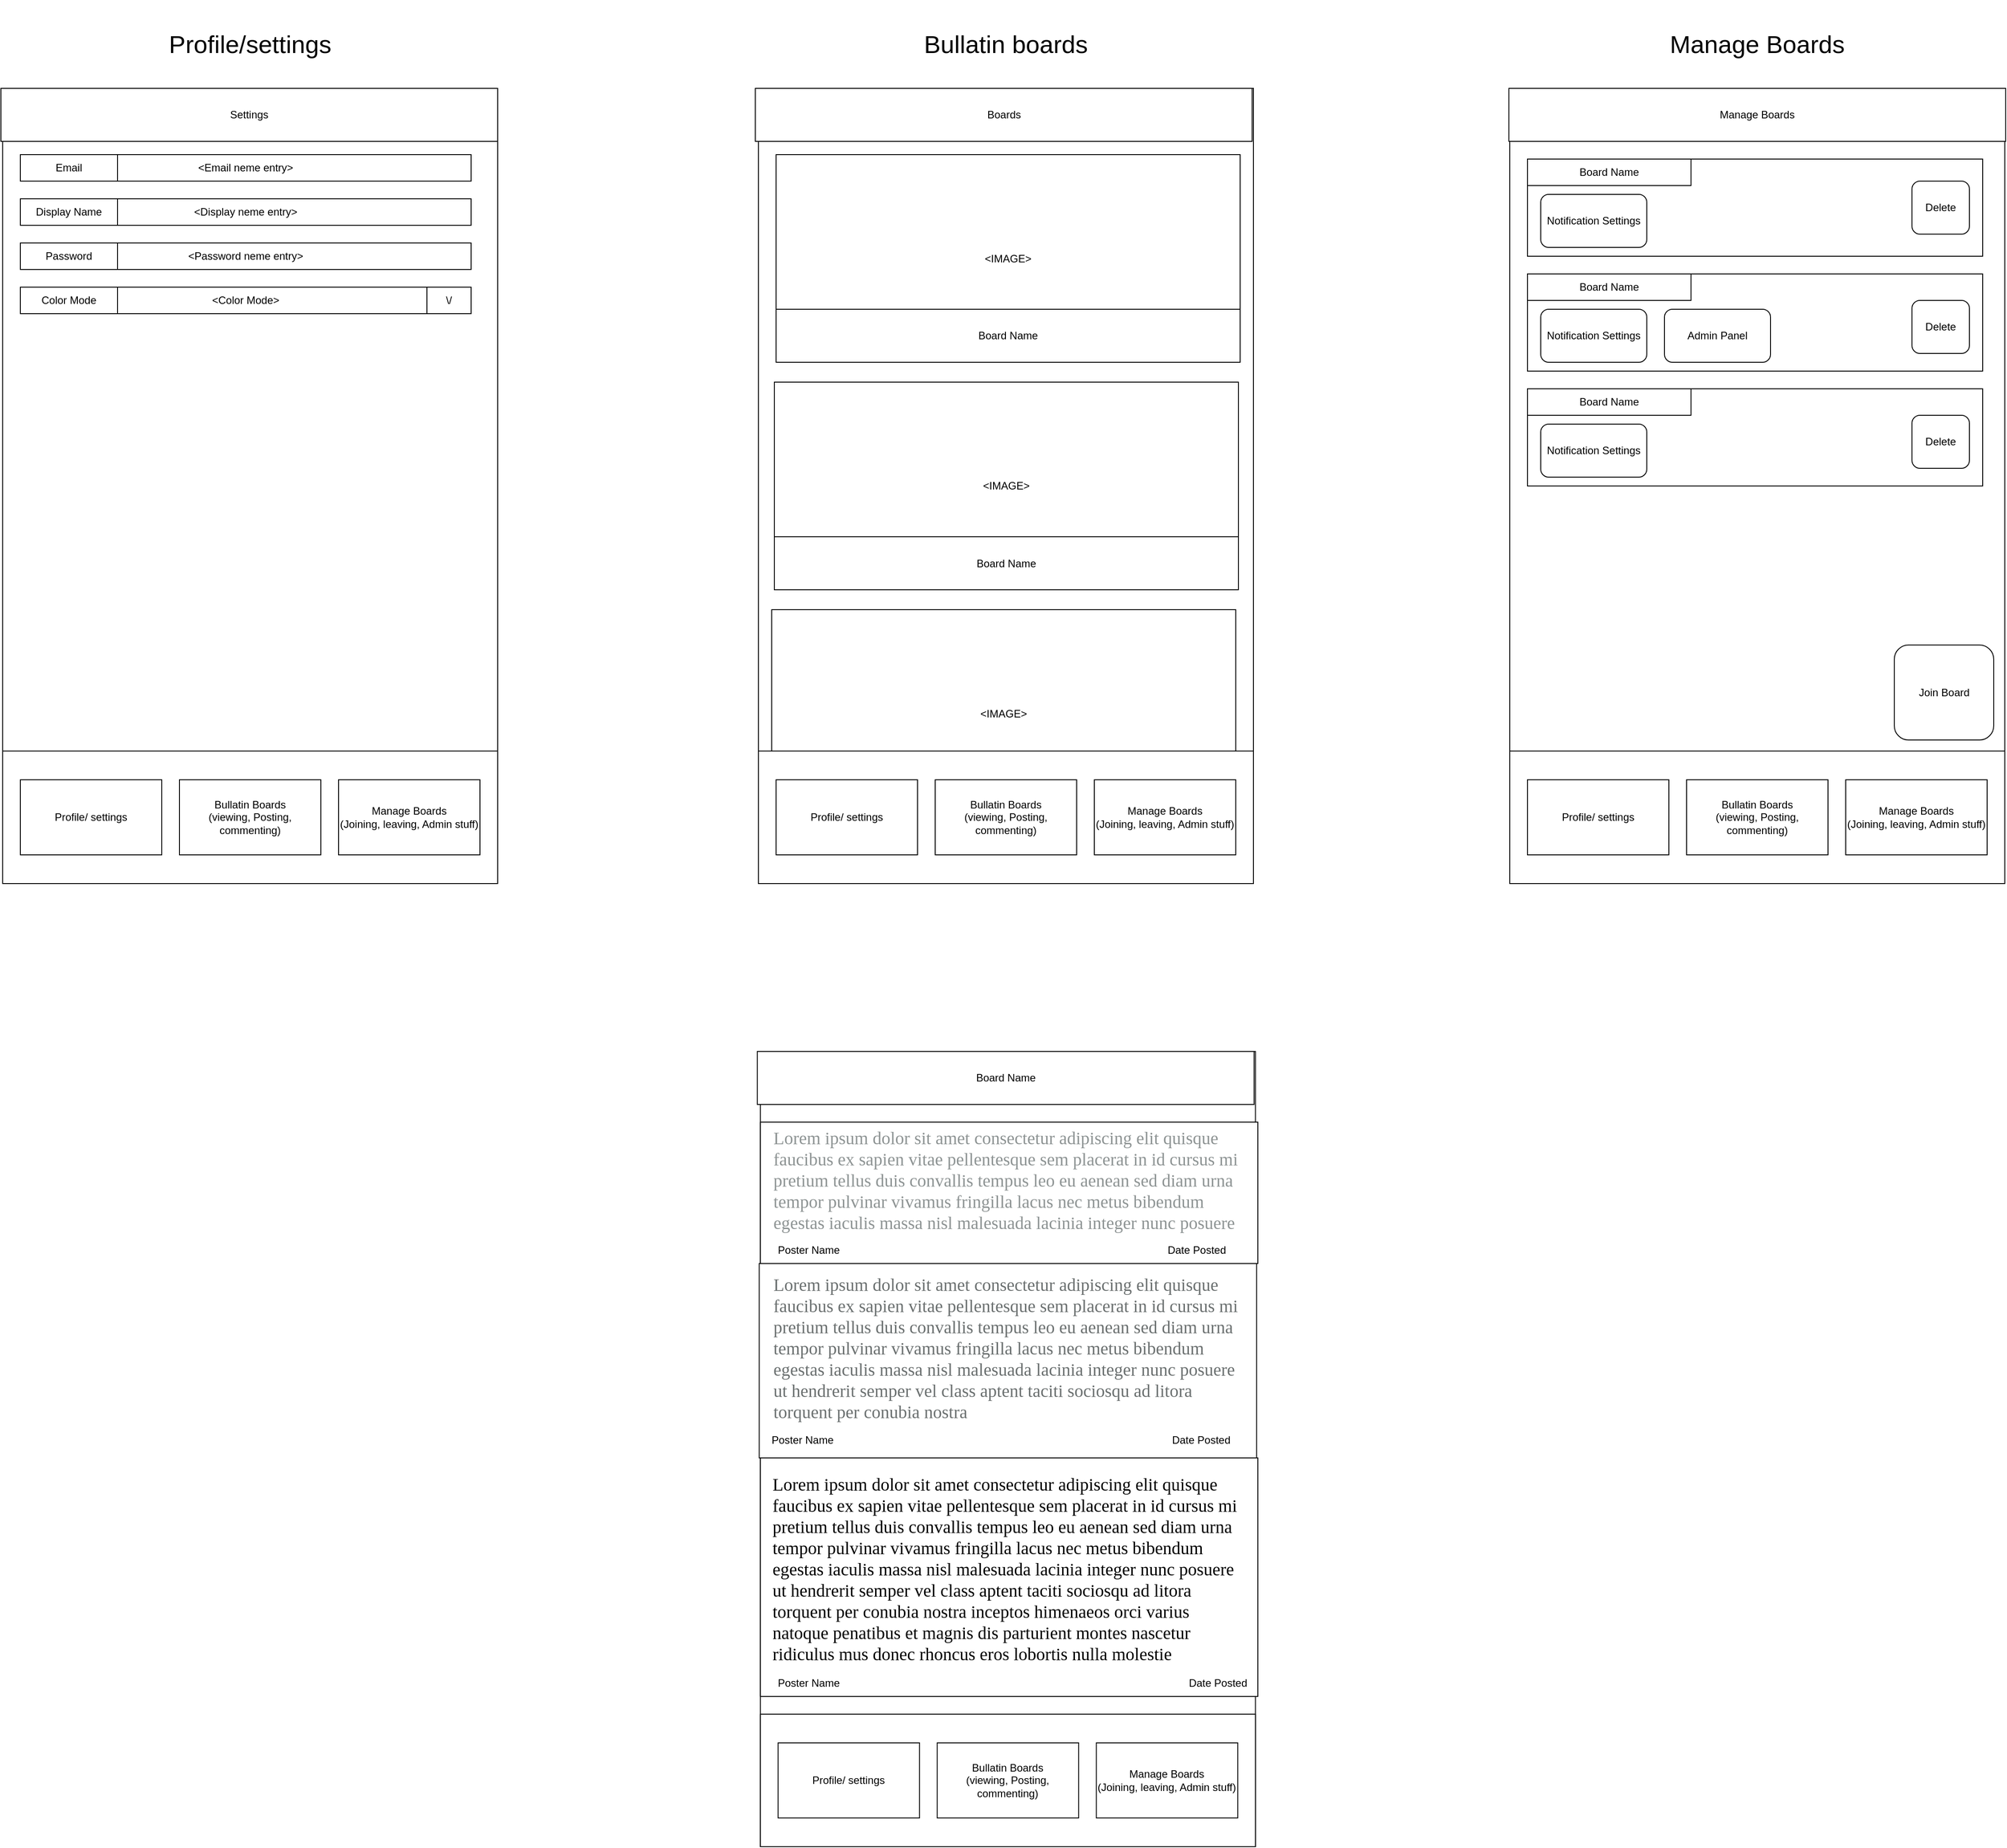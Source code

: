 <mxfile version="28.2.7">
  <diagram name="Page-1" id="SOlFlyfjOO-dBJVGRrxH">
    <mxGraphModel dx="3373" dy="885" grid="1" gridSize="10" guides="1" tooltips="1" connect="1" arrows="1" fold="1" page="1" pageScale="1" pageWidth="850" pageHeight="1100" math="0" shadow="0">
      <root>
        <mxCell id="0" />
        <mxCell id="1" parent="0" />
        <mxCell id="_J2RjnSsxhkKm4yS8eHT-7" value="" style="rounded=0;whiteSpace=wrap;html=1;" parent="1" vertex="1">
          <mxGeometry x="-1560" y="120" width="560" height="900" as="geometry" />
        </mxCell>
        <mxCell id="_J2RjnSsxhkKm4yS8eHT-8" value="" style="rounded=0;whiteSpace=wrap;html=1;" parent="1" vertex="1">
          <mxGeometry x="-1560" y="870" width="560" height="150" as="geometry" />
        </mxCell>
        <mxCell id="_J2RjnSsxhkKm4yS8eHT-9" value="Profile/ settings" style="rounded=0;whiteSpace=wrap;html=1;" parent="1" vertex="1">
          <mxGeometry x="-1540" y="902.5" width="160" height="85" as="geometry" />
        </mxCell>
        <mxCell id="_J2RjnSsxhkKm4yS8eHT-10" value="&lt;div&gt;Bullatin Boards&lt;/div&gt;(viewing, Posting, commenting)" style="rounded=0;whiteSpace=wrap;html=1;" parent="1" vertex="1">
          <mxGeometry x="-1360" y="902.5" width="160" height="85" as="geometry" />
        </mxCell>
        <mxCell id="_J2RjnSsxhkKm4yS8eHT-11" value="&lt;div&gt;Manage Boards&lt;/div&gt;&lt;div&gt;(Joining, leaving, Admin stuff)&lt;/div&gt;" style="rounded=0;whiteSpace=wrap;html=1;" parent="1" vertex="1">
          <mxGeometry x="-1180" y="902.5" width="160" height="85" as="geometry" />
        </mxCell>
        <mxCell id="_J2RjnSsxhkKm4yS8eHT-12" value="&lt;div&gt;&lt;font style=&quot;font-size: 28px;&quot;&gt;Profile/settings&lt;/font&gt;&lt;/div&gt;" style="text;html=1;whiteSpace=wrap;strokeColor=none;fillColor=none;align=center;verticalAlign=middle;rounded=0;" parent="1" vertex="1">
          <mxGeometry x="-1420" y="20" width="280" height="100" as="geometry" />
        </mxCell>
        <mxCell id="_J2RjnSsxhkKm4yS8eHT-13" value="" style="rounded=0;whiteSpace=wrap;html=1;" parent="1" vertex="1">
          <mxGeometry x="-705" y="120" width="560" height="900" as="geometry" />
        </mxCell>
        <mxCell id="_J2RjnSsxhkKm4yS8eHT-19" value="" style="rounded=0;whiteSpace=wrap;html=1;" parent="1" vertex="1">
          <mxGeometry x="145" y="120" width="560" height="900" as="geometry" />
        </mxCell>
        <mxCell id="_J2RjnSsxhkKm4yS8eHT-20" value="" style="rounded=0;whiteSpace=wrap;html=1;" parent="1" vertex="1">
          <mxGeometry x="145" y="870" width="560" height="150" as="geometry" />
        </mxCell>
        <mxCell id="_J2RjnSsxhkKm4yS8eHT-21" value="Profile/ settings" style="rounded=0;whiteSpace=wrap;html=1;" parent="1" vertex="1">
          <mxGeometry x="165" y="902.5" width="160" height="85" as="geometry" />
        </mxCell>
        <mxCell id="_J2RjnSsxhkKm4yS8eHT-22" value="&lt;div&gt;Bullatin Boards&lt;/div&gt;(viewing, Posting, commenting)" style="rounded=0;whiteSpace=wrap;html=1;" parent="1" vertex="1">
          <mxGeometry x="345" y="902.5" width="160" height="85" as="geometry" />
        </mxCell>
        <mxCell id="_J2RjnSsxhkKm4yS8eHT-23" value="&lt;div&gt;Manage Boards&lt;/div&gt;&lt;div&gt;(Joining, leaving, Admin stuff)&lt;/div&gt;" style="rounded=0;whiteSpace=wrap;html=1;" parent="1" vertex="1">
          <mxGeometry x="525" y="902.5" width="160" height="85" as="geometry" />
        </mxCell>
        <mxCell id="_J2RjnSsxhkKm4yS8eHT-25" value="&lt;div&gt;&lt;font style=&quot;font-size: 28px;&quot;&gt;Bullatin boards&lt;/font&gt;&lt;/div&gt;" style="text;html=1;whiteSpace=wrap;strokeColor=none;fillColor=none;align=center;verticalAlign=middle;rounded=0;" parent="1" vertex="1">
          <mxGeometry x="-565" y="20" width="280" height="100" as="geometry" />
        </mxCell>
        <mxCell id="_J2RjnSsxhkKm4yS8eHT-26" value="&lt;font style=&quot;font-size: 28px;&quot;&gt;Manage Boards&lt;/font&gt;" style="text;html=1;whiteSpace=wrap;strokeColor=none;fillColor=none;align=center;verticalAlign=middle;rounded=0;" parent="1" vertex="1">
          <mxGeometry x="285" y="20" width="280" height="100" as="geometry" />
        </mxCell>
        <mxCell id="_J2RjnSsxhkKm4yS8eHT-31" value="&lt;div&gt;&amp;lt;Email neme entry&amp;gt;&lt;/div&gt;" style="rounded=0;whiteSpace=wrap;html=1;" parent="1" vertex="1">
          <mxGeometry x="-1540" y="195" width="510" height="30" as="geometry" />
        </mxCell>
        <mxCell id="_J2RjnSsxhkKm4yS8eHT-32" value="&amp;lt;Display neme entry&amp;gt;" style="rounded=0;whiteSpace=wrap;html=1;" parent="1" vertex="1">
          <mxGeometry x="-1540" y="245" width="510" height="30" as="geometry" />
        </mxCell>
        <mxCell id="_J2RjnSsxhkKm4yS8eHT-33" value="&amp;lt;Password neme entry&amp;gt;" style="rounded=0;whiteSpace=wrap;html=1;" parent="1" vertex="1">
          <mxGeometry x="-1540" y="295" width="510" height="30" as="geometry" />
        </mxCell>
        <mxCell id="_J2RjnSsxhkKm4yS8eHT-37" value="Email" style="rounded=0;whiteSpace=wrap;html=1;" parent="1" vertex="1">
          <mxGeometry x="-1540" y="195" width="110" height="30" as="geometry" />
        </mxCell>
        <mxCell id="_J2RjnSsxhkKm4yS8eHT-38" value="&lt;div&gt;Display Name&lt;/div&gt;" style="rounded=0;whiteSpace=wrap;html=1;" parent="1" vertex="1">
          <mxGeometry x="-1540" y="245" width="110" height="30" as="geometry" />
        </mxCell>
        <mxCell id="_J2RjnSsxhkKm4yS8eHT-39" value="Password" style="rounded=0;whiteSpace=wrap;html=1;" parent="1" vertex="1">
          <mxGeometry x="-1540" y="295" width="110" height="30" as="geometry" />
        </mxCell>
        <mxCell id="_J2RjnSsxhkKm4yS8eHT-44" value="&amp;lt;Color Mode&amp;gt;" style="rounded=0;whiteSpace=wrap;html=1;" parent="1" vertex="1">
          <mxGeometry x="-1540" y="345" width="510" height="30" as="geometry" />
        </mxCell>
        <mxCell id="_J2RjnSsxhkKm4yS8eHT-45" value="Color Mode" style="rounded=0;whiteSpace=wrap;html=1;" parent="1" vertex="1">
          <mxGeometry x="-1540" y="345" width="110" height="30" as="geometry" />
        </mxCell>
        <mxCell id="_J2RjnSsxhkKm4yS8eHT-46" value="\/" style="rounded=0;whiteSpace=wrap;html=1;" parent="1" vertex="1">
          <mxGeometry x="-1080" y="345" width="50" height="30" as="geometry" />
        </mxCell>
        <mxCell id="_J2RjnSsxhkKm4yS8eHT-48" value="&amp;lt;IMAGE&amp;gt;" style="rounded=0;whiteSpace=wrap;html=1;" parent="1" vertex="1">
          <mxGeometry x="-685" y="195" width="525" height="235" as="geometry" />
        </mxCell>
        <mxCell id="_J2RjnSsxhkKm4yS8eHT-55" value="Manage Boards" style="rounded=0;whiteSpace=wrap;html=1;" parent="1" vertex="1">
          <mxGeometry x="144" y="120" width="562" height="60" as="geometry" />
        </mxCell>
        <mxCell id="_J2RjnSsxhkKm4yS8eHT-56" value="Board Name" style="rounded=0;whiteSpace=wrap;html=1;" parent="1" vertex="1">
          <mxGeometry x="-685" y="370" width="525" height="60" as="geometry" />
        </mxCell>
        <mxCell id="_J2RjnSsxhkKm4yS8eHT-71" value="&amp;lt;IMAGE&amp;gt;" style="rounded=0;whiteSpace=wrap;html=1;" parent="1" vertex="1">
          <mxGeometry x="-687" y="452.5" width="525" height="235" as="geometry" />
        </mxCell>
        <mxCell id="_J2RjnSsxhkKm4yS8eHT-72" value="Board Name" style="rounded=0;whiteSpace=wrap;html=1;" parent="1" vertex="1">
          <mxGeometry x="-687" y="627.5" width="525" height="60" as="geometry" />
        </mxCell>
        <mxCell id="_J2RjnSsxhkKm4yS8eHT-73" value="&amp;lt;IMAGE&amp;gt;" style="rounded=0;whiteSpace=wrap;html=1;" parent="1" vertex="1">
          <mxGeometry x="-690" y="710" width="525" height="235" as="geometry" />
        </mxCell>
        <mxCell id="_J2RjnSsxhkKm4yS8eHT-74" value="Board Name" style="rounded=0;whiteSpace=wrap;html=1;" parent="1" vertex="1">
          <mxGeometry x="-690" y="885" width="525" height="60" as="geometry" />
        </mxCell>
        <mxCell id="_J2RjnSsxhkKm4yS8eHT-14" value="" style="rounded=0;whiteSpace=wrap;html=1;" parent="1" vertex="1">
          <mxGeometry x="-705" y="870" width="560" height="150" as="geometry" />
        </mxCell>
        <mxCell id="_J2RjnSsxhkKm4yS8eHT-15" value="Profile/ settings" style="rounded=0;whiteSpace=wrap;html=1;" parent="1" vertex="1">
          <mxGeometry x="-685" y="902.5" width="160" height="85" as="geometry" />
        </mxCell>
        <mxCell id="_J2RjnSsxhkKm4yS8eHT-16" value="&lt;div&gt;Bullatin Boards&lt;/div&gt;(viewing, Posting, commenting)" style="rounded=0;whiteSpace=wrap;html=1;" parent="1" vertex="1">
          <mxGeometry x="-505" y="902.5" width="160" height="85" as="geometry" />
        </mxCell>
        <mxCell id="_J2RjnSsxhkKm4yS8eHT-17" value="&lt;div&gt;Manage Boards&lt;/div&gt;&lt;div&gt;(Joining, leaving, Admin stuff)&lt;/div&gt;" style="rounded=0;whiteSpace=wrap;html=1;" parent="1" vertex="1">
          <mxGeometry x="-325" y="902.5" width="160" height="85" as="geometry" />
        </mxCell>
        <mxCell id="_J2RjnSsxhkKm4yS8eHT-75" value="Boards" style="rounded=0;whiteSpace=wrap;html=1;" parent="1" vertex="1">
          <mxGeometry x="-708.5" y="120" width="562" height="60" as="geometry" />
        </mxCell>
        <mxCell id="_J2RjnSsxhkKm4yS8eHT-76" value="" style="rounded=0;whiteSpace=wrap;html=1;" parent="1" vertex="1">
          <mxGeometry x="165" y="200" width="515" height="110" as="geometry" />
        </mxCell>
        <mxCell id="_J2RjnSsxhkKm4yS8eHT-77" value="" style="rounded=0;whiteSpace=wrap;html=1;" parent="1" vertex="1">
          <mxGeometry x="165" y="330" width="515" height="110" as="geometry" />
        </mxCell>
        <mxCell id="_J2RjnSsxhkKm4yS8eHT-78" value="" style="rounded=0;whiteSpace=wrap;html=1;" parent="1" vertex="1">
          <mxGeometry x="165" y="460" width="515" height="110" as="geometry" />
        </mxCell>
        <mxCell id="_J2RjnSsxhkKm4yS8eHT-79" value="Delete" style="rounded=1;whiteSpace=wrap;html=1;" parent="1" vertex="1">
          <mxGeometry x="600" y="225" width="65" height="60" as="geometry" />
        </mxCell>
        <mxCell id="_J2RjnSsxhkKm4yS8eHT-80" value="&lt;div&gt;Delete&lt;/div&gt;" style="rounded=1;whiteSpace=wrap;html=1;" parent="1" vertex="1">
          <mxGeometry x="600" y="360" width="65" height="60" as="geometry" />
        </mxCell>
        <mxCell id="_J2RjnSsxhkKm4yS8eHT-81" value="Delete" style="rounded=1;whiteSpace=wrap;html=1;" parent="1" vertex="1">
          <mxGeometry x="600" y="490" width="65" height="60" as="geometry" />
        </mxCell>
        <mxCell id="_J2RjnSsxhkKm4yS8eHT-82" value="Board Name" style="rounded=0;whiteSpace=wrap;html=1;" parent="1" vertex="1">
          <mxGeometry x="165" y="200" width="185" height="30" as="geometry" />
        </mxCell>
        <mxCell id="_J2RjnSsxhkKm4yS8eHT-83" value="Board Name" style="rounded=0;whiteSpace=wrap;html=1;" parent="1" vertex="1">
          <mxGeometry x="165" y="330" width="185" height="30" as="geometry" />
        </mxCell>
        <mxCell id="_J2RjnSsxhkKm4yS8eHT-84" value="Board Name" style="rounded=0;whiteSpace=wrap;html=1;" parent="1" vertex="1">
          <mxGeometry x="165" y="460" width="185" height="30" as="geometry" />
        </mxCell>
        <mxCell id="_J2RjnSsxhkKm4yS8eHT-86" value="&lt;div&gt;Admin Panel&lt;/div&gt;" style="rounded=1;whiteSpace=wrap;html=1;" parent="1" vertex="1">
          <mxGeometry x="320" y="370" width="120" height="60" as="geometry" />
        </mxCell>
        <mxCell id="_J2RjnSsxhkKm4yS8eHT-88" value="Notification Settings" style="rounded=1;whiteSpace=wrap;html=1;" parent="1" vertex="1">
          <mxGeometry x="180" y="240" width="120" height="60" as="geometry" />
        </mxCell>
        <mxCell id="_J2RjnSsxhkKm4yS8eHT-89" value="Notification Settings" style="rounded=1;whiteSpace=wrap;html=1;" parent="1" vertex="1">
          <mxGeometry x="180" y="370" width="120" height="60" as="geometry" />
        </mxCell>
        <mxCell id="_J2RjnSsxhkKm4yS8eHT-90" value="Notification Settings" style="rounded=1;whiteSpace=wrap;html=1;" parent="1" vertex="1">
          <mxGeometry x="180" y="500" width="120" height="60" as="geometry" />
        </mxCell>
        <mxCell id="_J2RjnSsxhkKm4yS8eHT-91" value="&lt;div&gt;Join Board&lt;/div&gt;" style="rounded=1;whiteSpace=wrap;html=1;" parent="1" vertex="1">
          <mxGeometry x="580" y="750" width="112.5" height="107.5" as="geometry" />
        </mxCell>
        <mxCell id="_J2RjnSsxhkKm4yS8eHT-92" value="Settings" style="rounded=0;whiteSpace=wrap;html=1;" parent="1" vertex="1">
          <mxGeometry x="-1562" y="120" width="562" height="60" as="geometry" />
        </mxCell>
        <mxCell id="gjiLo6I-bLgl-QdElQWB-1" value="" style="rounded=0;whiteSpace=wrap;html=1;" vertex="1" parent="1">
          <mxGeometry x="-702.75" y="1210" width="560" height="900" as="geometry" />
        </mxCell>
        <mxCell id="gjiLo6I-bLgl-QdElQWB-7" value="Board Name" style="rounded=0;whiteSpace=wrap;html=1;" vertex="1" parent="1">
          <mxGeometry x="-687.75" y="1975" width="525" height="60" as="geometry" />
        </mxCell>
        <mxCell id="gjiLo6I-bLgl-QdElQWB-8" value="" style="rounded=0;whiteSpace=wrap;html=1;" vertex="1" parent="1">
          <mxGeometry x="-702.75" y="1960" width="560" height="150" as="geometry" />
        </mxCell>
        <mxCell id="gjiLo6I-bLgl-QdElQWB-9" value="Profile/ settings" style="rounded=0;whiteSpace=wrap;html=1;" vertex="1" parent="1">
          <mxGeometry x="-682.75" y="1992.5" width="160" height="85" as="geometry" />
        </mxCell>
        <mxCell id="gjiLo6I-bLgl-QdElQWB-10" value="&lt;div&gt;Bullatin Boards&lt;/div&gt;(viewing, Posting, commenting)" style="rounded=0;whiteSpace=wrap;html=1;" vertex="1" parent="1">
          <mxGeometry x="-502.75" y="1992.5" width="160" height="85" as="geometry" />
        </mxCell>
        <mxCell id="gjiLo6I-bLgl-QdElQWB-11" value="&lt;div&gt;Manage Boards&lt;/div&gt;&lt;div&gt;(Joining, leaving, Admin stuff)&lt;/div&gt;" style="rounded=0;whiteSpace=wrap;html=1;" vertex="1" parent="1">
          <mxGeometry x="-322.75" y="1992.5" width="160" height="85" as="geometry" />
        </mxCell>
        <mxCell id="gjiLo6I-bLgl-QdElQWB-12" value="Board Name" style="rounded=0;whiteSpace=wrap;html=1;" vertex="1" parent="1">
          <mxGeometry x="-706.25" y="1210" width="562" height="60" as="geometry" />
        </mxCell>
        <mxCell id="gjiLo6I-bLgl-QdElQWB-13" value="" style="rounded=0;whiteSpace=wrap;html=1;" vertex="1" parent="1">
          <mxGeometry x="-702.75" y="1290" width="562.75" height="160" as="geometry" />
        </mxCell>
        <mxCell id="gjiLo6I-bLgl-QdElQWB-14" value="" style="rounded=0;whiteSpace=wrap;html=1;" vertex="1" parent="1">
          <mxGeometry x="-702.75" y="1670" width="562.75" height="270" as="geometry" />
        </mxCell>
        <mxCell id="gjiLo6I-bLgl-QdElQWB-16" value="" style="rounded=0;whiteSpace=wrap;html=1;" vertex="1" parent="1">
          <mxGeometry x="-704.12" y="1450" width="562.75" height="220" as="geometry" />
        </mxCell>
        <mxCell id="gjiLo6I-bLgl-QdElQWB-17" value="&lt;div&gt;&lt;font style=&quot;font-size: 20px; color: light-dark(rgb(142, 148, 148), rgb(255, 255, 255));&quot; face=&quot;fontSerif, fontSerif Fallback&quot;&gt;Lorem ipsum dolor sit amet consectetur adipiscing elit quisque faucibus ex sapien vitae pellentesque sem placerat in id cursus mi pretium tellus duis convallis tempus leo eu aenean sed diam urna tempor pulvinar vivamus fringilla lacus nec metus bibendum egestas iaculis massa nisl malesuada lacinia integer nunc posuere&amp;nbsp;&lt;/font&gt;&lt;/div&gt;" style="text;html=1;whiteSpace=wrap;strokeColor=none;fillColor=none;align=left;verticalAlign=middle;rounded=0;dashed=1;" vertex="1" parent="1">
          <mxGeometry x="-690" y="1300" width="540" height="110" as="geometry" />
        </mxCell>
        <mxCell id="gjiLo6I-bLgl-QdElQWB-18" value="&lt;div style=&quot;&quot;&gt;&lt;font style=&quot;font-size: 20px; color: light-dark(rgb(107, 112, 112), rgb(255, 255, 255));&quot; face=&quot;fontSerif, fontSerif Fallback&quot;&gt;Lorem ipsum dolor sit amet consectetur adipiscing elit quisque faucibus ex sapien vitae pellentesque sem placerat in id cursus mi pretium tellus duis convallis tempus leo eu aenean sed diam urna tempor pulvinar vivamus fringilla lacus nec metus bibendum egestas iaculis massa nisl malesuada lacinia integer nunc posuere ut hendrerit semper vel class aptent taciti sociosqu ad litora torquent per conubia nostra&amp;nbsp;&lt;/font&gt;&lt;/div&gt;" style="text;html=1;whiteSpace=wrap;strokeColor=none;fillColor=none;align=left;verticalAlign=middle;rounded=0;dashed=1;" vertex="1" parent="1">
          <mxGeometry x="-690" y="1460" width="540" height="170" as="geometry" />
        </mxCell>
        <mxCell id="gjiLo6I-bLgl-QdElQWB-19" value="&lt;div style=&quot;text-align: left;&quot;&gt;&lt;div&gt;&lt;font face=&quot;fontSerif, fontSerif Fallback&quot;&gt;&lt;span style=&quot;font-size: 20px;&quot;&gt;Lorem ipsum dolor sit amet consectetur adipiscing elit quisque faucibus ex sapien vitae pellentesque sem placerat in id cursus mi pretium tellus duis convallis tempus leo eu aenean sed diam urna tempor pulvinar vivamus fringilla lacus nec metus bibendum egestas iaculis massa nisl malesuada lacinia integer nunc posuere ut hendrerit semper vel class aptent taciti sociosqu ad litora torquent per conubia nostra inceptos himenaeos orci varius natoque penatibus et magnis dis parturient montes nascetur ridiculus mus donec rhoncus eros lobortis nulla molestie&amp;nbsp;&lt;/span&gt;&lt;/font&gt;&lt;/div&gt;&lt;/div&gt;" style="text;html=1;whiteSpace=wrap;strokeColor=none;fillColor=none;align=center;verticalAlign=middle;rounded=0;dashed=1;" vertex="1" parent="1">
          <mxGeometry x="-690" y="1680" width="540" height="230" as="geometry" />
        </mxCell>
        <mxCell id="gjiLo6I-bLgl-QdElQWB-20" value="Poster Name" style="text;html=1;whiteSpace=wrap;strokeColor=none;fillColor=none;align=center;verticalAlign=middle;rounded=0;" vertex="1" parent="1">
          <mxGeometry x="-702.75" y="1910" width="110" height="30" as="geometry" />
        </mxCell>
        <mxCell id="gjiLo6I-bLgl-QdElQWB-21" value="Poster Name" style="text;html=1;whiteSpace=wrap;strokeColor=none;fillColor=none;align=center;verticalAlign=middle;rounded=0;" vertex="1" parent="1">
          <mxGeometry x="-710" y="1635" width="110" height="30" as="geometry" />
        </mxCell>
        <mxCell id="gjiLo6I-bLgl-QdElQWB-22" value="Poster Name" style="text;html=1;whiteSpace=wrap;strokeColor=none;fillColor=none;align=center;verticalAlign=middle;rounded=0;" vertex="1" parent="1">
          <mxGeometry x="-702.75" y="1420" width="110" height="30" as="geometry" />
        </mxCell>
        <mxCell id="gjiLo6I-bLgl-QdElQWB-23" value="Date Posted" style="text;html=1;whiteSpace=wrap;strokeColor=none;fillColor=none;align=center;verticalAlign=middle;rounded=0;" vertex="1" parent="1">
          <mxGeometry x="-250" y="1910" width="130" height="30" as="geometry" />
        </mxCell>
        <mxCell id="gjiLo6I-bLgl-QdElQWB-24" value="Date Posted" style="text;html=1;whiteSpace=wrap;strokeColor=none;fillColor=none;align=center;verticalAlign=middle;rounded=0;" vertex="1" parent="1">
          <mxGeometry x="-268.75" y="1635" width="130" height="30" as="geometry" />
        </mxCell>
        <mxCell id="gjiLo6I-bLgl-QdElQWB-25" value="Date Posted" style="text;html=1;whiteSpace=wrap;strokeColor=none;fillColor=none;align=center;verticalAlign=middle;rounded=0;" vertex="1" parent="1">
          <mxGeometry x="-274.25" y="1420" width="130" height="30" as="geometry" />
        </mxCell>
      </root>
    </mxGraphModel>
  </diagram>
</mxfile>
